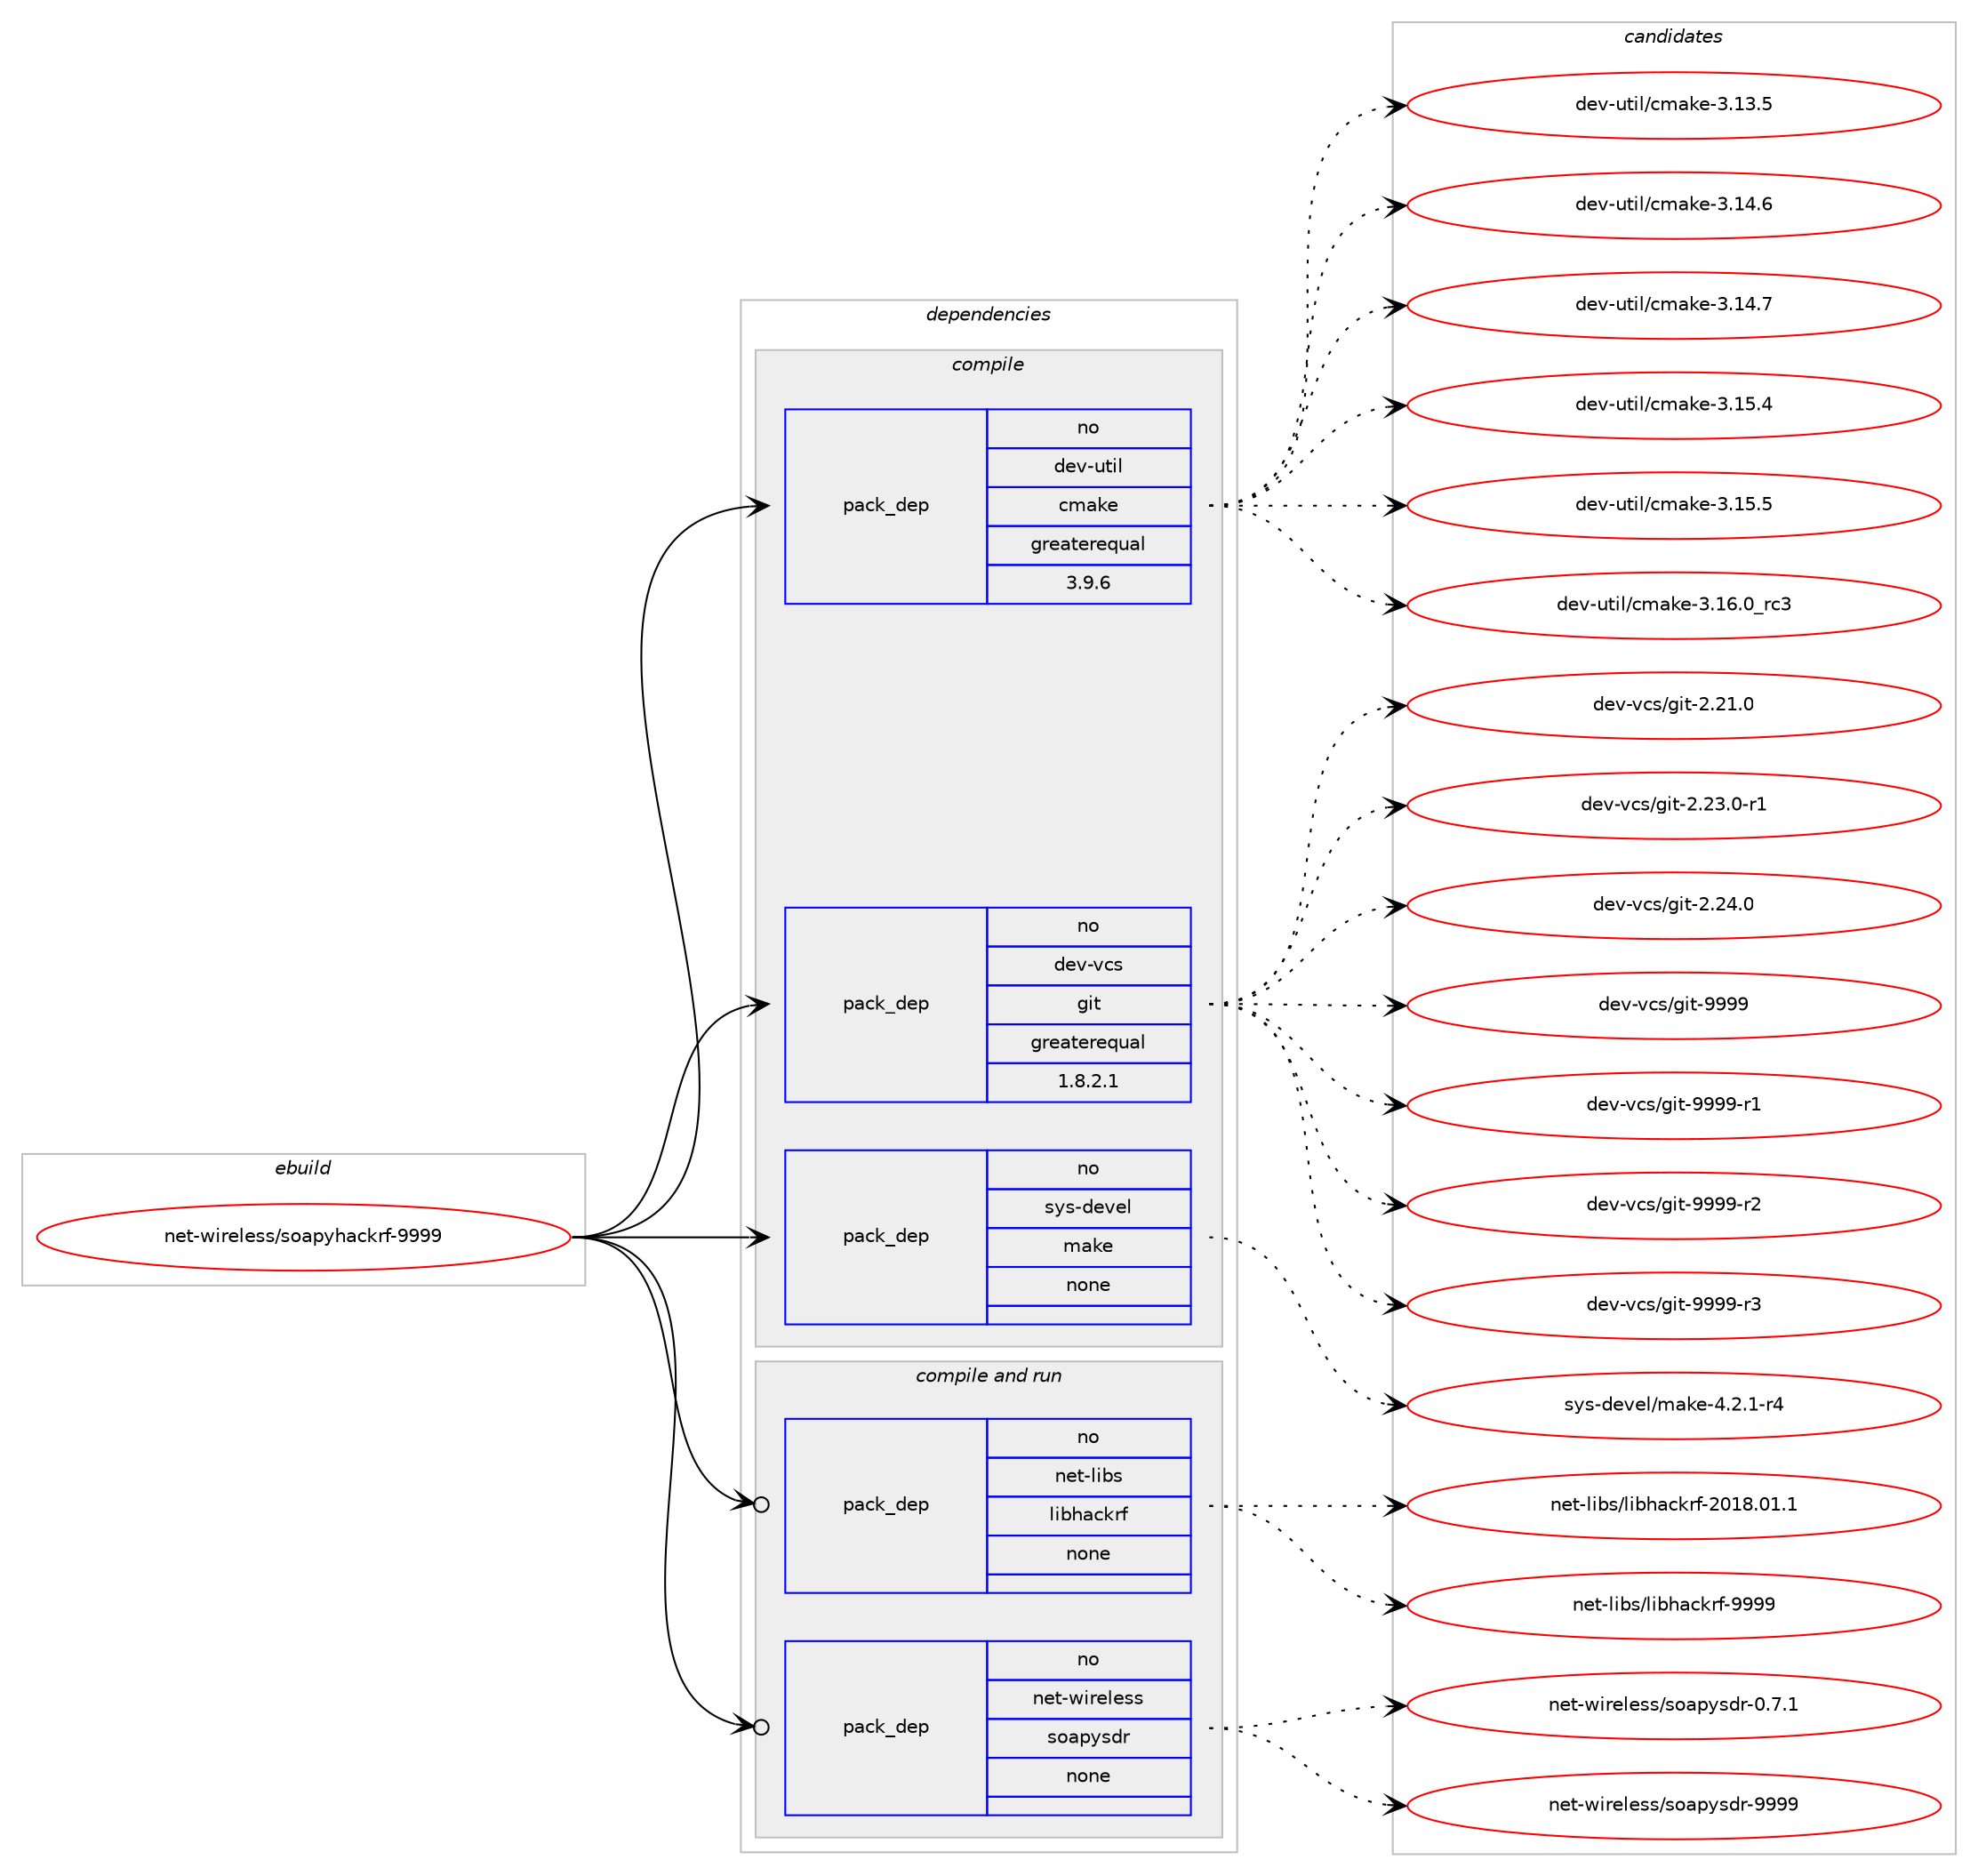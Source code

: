 digraph prolog {

# *************
# Graph options
# *************

newrank=true;
concentrate=true;
compound=true;
graph [rankdir=LR,fontname=Helvetica,fontsize=10,ranksep=1.5];#, ranksep=2.5, nodesep=0.2];
edge  [arrowhead=vee];
node  [fontname=Helvetica,fontsize=10];

# **********
# The ebuild
# **********

subgraph cluster_leftcol {
color=gray;
rank=same;
label=<<i>ebuild</i>>;
id [label="net-wireless/soapyhackrf-9999", color=red, width=4, href="../net-wireless/soapyhackrf-9999.svg"];
}

# ****************
# The dependencies
# ****************

subgraph cluster_midcol {
color=gray;
label=<<i>dependencies</i>>;
subgraph cluster_compile {
fillcolor="#eeeeee";
style=filled;
label=<<i>compile</i>>;
subgraph pack624106 {
dependency845163 [label=<<TABLE BORDER="0" CELLBORDER="1" CELLSPACING="0" CELLPADDING="4" WIDTH="220"><TR><TD ROWSPAN="6" CELLPADDING="30">pack_dep</TD></TR><TR><TD WIDTH="110">no</TD></TR><TR><TD>dev-util</TD></TR><TR><TD>cmake</TD></TR><TR><TD>greaterequal</TD></TR><TR><TD>3.9.6</TD></TR></TABLE>>, shape=none, color=blue];
}
id:e -> dependency845163:w [weight=20,style="solid",arrowhead="vee"];
subgraph pack624107 {
dependency845164 [label=<<TABLE BORDER="0" CELLBORDER="1" CELLSPACING="0" CELLPADDING="4" WIDTH="220"><TR><TD ROWSPAN="6" CELLPADDING="30">pack_dep</TD></TR><TR><TD WIDTH="110">no</TD></TR><TR><TD>dev-vcs</TD></TR><TR><TD>git</TD></TR><TR><TD>greaterequal</TD></TR><TR><TD>1.8.2.1</TD></TR></TABLE>>, shape=none, color=blue];
}
id:e -> dependency845164:w [weight=20,style="solid",arrowhead="vee"];
subgraph pack624108 {
dependency845165 [label=<<TABLE BORDER="0" CELLBORDER="1" CELLSPACING="0" CELLPADDING="4" WIDTH="220"><TR><TD ROWSPAN="6" CELLPADDING="30">pack_dep</TD></TR><TR><TD WIDTH="110">no</TD></TR><TR><TD>sys-devel</TD></TR><TR><TD>make</TD></TR><TR><TD>none</TD></TR><TR><TD></TD></TR></TABLE>>, shape=none, color=blue];
}
id:e -> dependency845165:w [weight=20,style="solid",arrowhead="vee"];
}
subgraph cluster_compileandrun {
fillcolor="#eeeeee";
style=filled;
label=<<i>compile and run</i>>;
subgraph pack624109 {
dependency845166 [label=<<TABLE BORDER="0" CELLBORDER="1" CELLSPACING="0" CELLPADDING="4" WIDTH="220"><TR><TD ROWSPAN="6" CELLPADDING="30">pack_dep</TD></TR><TR><TD WIDTH="110">no</TD></TR><TR><TD>net-libs</TD></TR><TR><TD>libhackrf</TD></TR><TR><TD>none</TD></TR><TR><TD></TD></TR></TABLE>>, shape=none, color=blue];
}
id:e -> dependency845166:w [weight=20,style="solid",arrowhead="odotvee"];
subgraph pack624110 {
dependency845167 [label=<<TABLE BORDER="0" CELLBORDER="1" CELLSPACING="0" CELLPADDING="4" WIDTH="220"><TR><TD ROWSPAN="6" CELLPADDING="30">pack_dep</TD></TR><TR><TD WIDTH="110">no</TD></TR><TR><TD>net-wireless</TD></TR><TR><TD>soapysdr</TD></TR><TR><TD>none</TD></TR><TR><TD></TD></TR></TABLE>>, shape=none, color=blue];
}
id:e -> dependency845167:w [weight=20,style="solid",arrowhead="odotvee"];
}
subgraph cluster_run {
fillcolor="#eeeeee";
style=filled;
label=<<i>run</i>>;
}
}

# **************
# The candidates
# **************

subgraph cluster_choices {
rank=same;
color=gray;
label=<<i>candidates</i>>;

subgraph choice624106 {
color=black;
nodesep=1;
choice1001011184511711610510847991099710710145514649514653 [label="dev-util/cmake-3.13.5", color=red, width=4,href="../dev-util/cmake-3.13.5.svg"];
choice1001011184511711610510847991099710710145514649524654 [label="dev-util/cmake-3.14.6", color=red, width=4,href="../dev-util/cmake-3.14.6.svg"];
choice1001011184511711610510847991099710710145514649524655 [label="dev-util/cmake-3.14.7", color=red, width=4,href="../dev-util/cmake-3.14.7.svg"];
choice1001011184511711610510847991099710710145514649534652 [label="dev-util/cmake-3.15.4", color=red, width=4,href="../dev-util/cmake-3.15.4.svg"];
choice1001011184511711610510847991099710710145514649534653 [label="dev-util/cmake-3.15.5", color=red, width=4,href="../dev-util/cmake-3.15.5.svg"];
choice1001011184511711610510847991099710710145514649544648951149951 [label="dev-util/cmake-3.16.0_rc3", color=red, width=4,href="../dev-util/cmake-3.16.0_rc3.svg"];
dependency845163:e -> choice1001011184511711610510847991099710710145514649514653:w [style=dotted,weight="100"];
dependency845163:e -> choice1001011184511711610510847991099710710145514649524654:w [style=dotted,weight="100"];
dependency845163:e -> choice1001011184511711610510847991099710710145514649524655:w [style=dotted,weight="100"];
dependency845163:e -> choice1001011184511711610510847991099710710145514649534652:w [style=dotted,weight="100"];
dependency845163:e -> choice1001011184511711610510847991099710710145514649534653:w [style=dotted,weight="100"];
dependency845163:e -> choice1001011184511711610510847991099710710145514649544648951149951:w [style=dotted,weight="100"];
}
subgraph choice624107 {
color=black;
nodesep=1;
choice10010111845118991154710310511645504650494648 [label="dev-vcs/git-2.21.0", color=red, width=4,href="../dev-vcs/git-2.21.0.svg"];
choice100101118451189911547103105116455046505146484511449 [label="dev-vcs/git-2.23.0-r1", color=red, width=4,href="../dev-vcs/git-2.23.0-r1.svg"];
choice10010111845118991154710310511645504650524648 [label="dev-vcs/git-2.24.0", color=red, width=4,href="../dev-vcs/git-2.24.0.svg"];
choice1001011184511899115471031051164557575757 [label="dev-vcs/git-9999", color=red, width=4,href="../dev-vcs/git-9999.svg"];
choice10010111845118991154710310511645575757574511449 [label="dev-vcs/git-9999-r1", color=red, width=4,href="../dev-vcs/git-9999-r1.svg"];
choice10010111845118991154710310511645575757574511450 [label="dev-vcs/git-9999-r2", color=red, width=4,href="../dev-vcs/git-9999-r2.svg"];
choice10010111845118991154710310511645575757574511451 [label="dev-vcs/git-9999-r3", color=red, width=4,href="../dev-vcs/git-9999-r3.svg"];
dependency845164:e -> choice10010111845118991154710310511645504650494648:w [style=dotted,weight="100"];
dependency845164:e -> choice100101118451189911547103105116455046505146484511449:w [style=dotted,weight="100"];
dependency845164:e -> choice10010111845118991154710310511645504650524648:w [style=dotted,weight="100"];
dependency845164:e -> choice1001011184511899115471031051164557575757:w [style=dotted,weight="100"];
dependency845164:e -> choice10010111845118991154710310511645575757574511449:w [style=dotted,weight="100"];
dependency845164:e -> choice10010111845118991154710310511645575757574511450:w [style=dotted,weight="100"];
dependency845164:e -> choice10010111845118991154710310511645575757574511451:w [style=dotted,weight="100"];
}
subgraph choice624108 {
color=black;
nodesep=1;
choice1151211154510010111810110847109971071014552465046494511452 [label="sys-devel/make-4.2.1-r4", color=red, width=4,href="../sys-devel/make-4.2.1-r4.svg"];
dependency845165:e -> choice1151211154510010111810110847109971071014552465046494511452:w [style=dotted,weight="100"];
}
subgraph choice624109 {
color=black;
nodesep=1;
choice11010111645108105981154710810598104979910711410245504849564648494649 [label="net-libs/libhackrf-2018.01.1", color=red, width=4,href="../net-libs/libhackrf-2018.01.1.svg"];
choice1101011164510810598115471081059810497991071141024557575757 [label="net-libs/libhackrf-9999", color=red, width=4,href="../net-libs/libhackrf-9999.svg"];
dependency845166:e -> choice11010111645108105981154710810598104979910711410245504849564648494649:w [style=dotted,weight="100"];
dependency845166:e -> choice1101011164510810598115471081059810497991071141024557575757:w [style=dotted,weight="100"];
}
subgraph choice624110 {
color=black;
nodesep=1;
choice110101116451191051141011081011151154711511197112121115100114454846554649 [label="net-wireless/soapysdr-0.7.1", color=red, width=4,href="../net-wireless/soapysdr-0.7.1.svg"];
choice1101011164511910511410110810111511547115111971121211151001144557575757 [label="net-wireless/soapysdr-9999", color=red, width=4,href="../net-wireless/soapysdr-9999.svg"];
dependency845167:e -> choice110101116451191051141011081011151154711511197112121115100114454846554649:w [style=dotted,weight="100"];
dependency845167:e -> choice1101011164511910511410110810111511547115111971121211151001144557575757:w [style=dotted,weight="100"];
}
}

}
